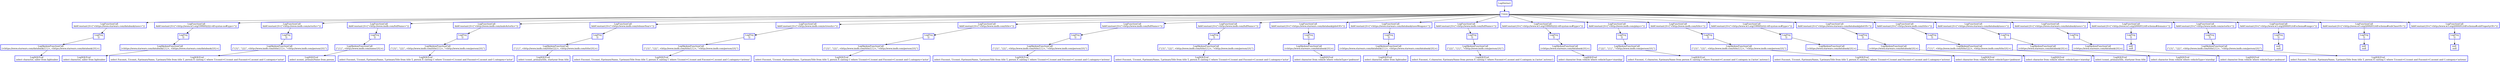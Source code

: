 digraph  g{
node [shape=rectangle, color=black, fontcolor=black, style=bold]
0 [label="LogDistinct" , color = blue] ; 
1 [label="Union", color = blue] ; 
0 -> 1 ; 
2 [label="LogFunctionCall
AddConstant{0=(\"<https://www.starwars.com/databank/uses>\")}" , color = blue] ; 
1 -> 2 ; 
3 [label="LogProj
[]" , color = blue] ; 
2 -> 3 ; 
4 [label="LogSkolemFunctionCall
(<https://www.starwars.com/databank/{1}>, <https://www.starwars.com/databank/{0}>)" , color = blue] ; 
3 -> 4 ; 
5 [label="LogSQLEval 
select character, saber from lightsaber", color = blue] ; 
4 -> 5 ; 
7 [label="LogFunctionCall
AddConstant{0=(\"<http://www.w3.org/1999/02/22-rdf-syntax-ns#type>\")}" , color = blue] ; 
1 -> 7 ; 
8 [label="LogProj
[]" , color = blue] ; 
7 -> 8 ; 
9 [label="LogSkolemFunctionCall
(<https://www.starwars.com/databank/{1}>, <https://www.starwars.com/databank/{0}>)" , color = blue] ; 
8 -> 9 ; 
10 [label="LogSQLEval 
select character, saber from lightsaber", color = blue] ; 
9 -> 10 ; 
12 [label="LogFunctionCall
AddConstant{0=(\"<http://www.imdb.com/actorIn>\")}" , color = blue] ; 
1 -> 12 ; 
13 [label="LogProj
[]" , color = blue] ; 
12 -> 13 ; 
14 [label="LogSkolemFunctionCall
(\"{3}\", \"{2}\", <http://www.imdb.com/title/{1}>, \"<http://www.imdb.com/person/{0}\")" , color = blue] ; 
13 -> 14 ; 
15 [label="LogSQLEval 
select P.nconst, T.tconst, P.primaryName, T.primaryTitle from title T, person P, casting C where T.tconst=C.tconst and P.nconst=C.nconst and C.category='actor'", color = blue] ; 
14 -> 15 ; 
17 [label="LogFunctionCall
AddConstant{0=(\"<http://www.imdb.com/fullName>\")}" , color = blue] ; 
1 -> 17 ; 
18 [label="LogProj
[]" , color = blue] ; 
17 -> 18 ; 
19 [label="LogSkolemFunctionCall
(\"{1}\", <http://www.imdb.com/name/{0}>)" , color = blue] ; 
18 -> 19 ; 
20 [label="LogSQLEval 
select nconst, primaryName from person", color = blue] ; 
19 -> 20 ; 
22 [label="LogFunctionCall
AddConstant{0=(\"<http://www.imdb.com/maleActorIn>\")}" , color = blue] ; 
1 -> 22 ; 
23 [label="LogProj
[]" , color = blue] ; 
22 -> 23 ; 
24 [label="LogSkolemFunctionCall
(\"{3}\", \"{2}\", <http://www.imdb.com/title/{1}>, \"<http://www.imdb.com/person/{0}\")" , color = blue] ; 
23 -> 24 ; 
25 [label="LogSQLEval 
select P.nconst, T.tconst, P.primaryName, T.primaryTitle from title T, person P, casting C where T.tconst=C.tconst and P.nconst=C.nconst and C.category='actor'", color = blue] ; 
24 -> 25 ; 
27 [label="LogFunctionCall
AddConstant{0=(\"<http://www.imdb.com/releaseYear>\")}" , color = blue] ; 
1 -> 27 ; 
28 [label="LogProj
[]" , color = blue] ; 
27 -> 28 ; 
29 [label="LogSkolemFunctionCall
(\"{1}\", <http://www.imdb.com/title/{2}>, <http://www.imdb.com/title/{0}>)" , color = blue] ; 
28 -> 29 ; 
30 [label="LogSQLEval 
select tconst, primarytitle, startyear from title", color = blue] ; 
29 -> 30 ; 
32 [label="LogFunctionCall
AddConstant{0=(\"<http://www.imdb.com/actressIn>\")}" , color = blue] ; 
1 -> 32 ; 
33 [label="LogProj
[]" , color = blue] ; 
32 -> 33 ; 
34 [label="LogSkolemFunctionCall
(\"{3}\", \"{2}\", <http://www.imdb.com/title/{1}>, \"<http://www.imdb.com/person/{0}\")" , color = blue] ; 
33 -> 34 ; 
35 [label="LogSQLEval 
select P.nconst, T.tconst, P.primaryName, T.primaryTitle from title T, person P, casting C where T.tconst=C.tconst and P.nconst=C.nconst and C.category='actress'", color = blue] ; 
34 -> 35 ; 
37 [label="LogFunctionCall
AddConstant{0=(\"<http://www.imdb.com/title>\")}" , color = blue] ; 
1 -> 37 ; 
38 [label="LogProj
[]" , color = blue] ; 
37 -> 38 ; 
39 [label="LogSkolemFunctionCall
(\"{3}\", \"{2}\", <http://www.imdb.com/title/{1}>, \"<http://www.imdb.com/person/{0}\")" , color = blue] ; 
38 -> 39 ; 
40 [label="LogSQLEval 
select P.nconst, T.tconst, P.primaryName, T.primaryTitle from title T, person P, casting C where T.tconst=C.tconst and P.nconst=C.nconst and C.category='actor'", color = blue] ; 
39 -> 40 ; 
42 [label="LogFunctionCall
AddConstant{0=(\"<http://www.imdb.com/fullName>\")}" , color = blue] ; 
1 -> 42 ; 
43 [label="LogProj
[]" , color = blue] ; 
42 -> 43 ; 
44 [label="LogSkolemFunctionCall
(\"{3}\", \"{2}\", <http://www.imdb.com/title/{1}>, \"<http://www.imdb.com/person/{0}\")" , color = blue] ; 
43 -> 44 ; 
45 [label="LogSQLEval 
select P.nconst, T.tconst, P.primaryName, T.primaryTitle from title T, person P, casting C where T.tconst=C.tconst and P.nconst=C.nconst and C.category='actress'", color = blue] ; 
44 -> 45 ; 
47 [label="LogFunctionCall
AddConstant{0=(\"<http://www.imdb.com/fullName>\")}" , color = blue] ; 
1 -> 47 ; 
48 [label="LogProj
[]" , color = blue] ; 
47 -> 48 ; 
49 [label="LogSkolemFunctionCall
(\"{3}\", \"{2}\", <http://www.imdb.com/title/{1}>, \"<http://www.imdb.com/person/{0}\")" , color = blue] ; 
48 -> 49 ; 
50 [label="LogSQLEval 
select P.nconst, T.tconst, P.primaryName, T.primaryTitle from title T, person P, casting C where T.tconst=C.tconst and P.nconst=C.nconst and C.category='actor'", color = blue] ; 
49 -> 50 ; 
52 [label="LogFunctionCall
AddConstant{0=(\"<https://www.starwars.com/databank/pilotOf>\")}" , color = blue] ; 
1 -> 52 ; 
53 [label="LogProj
[]" , color = blue] ; 
52 -> 53 ; 
54 [label="LogSkolemFunctionCall
(<https://www.starwars.com/databank/{0}>)" , color = blue] ; 
53 -> 54 ; 
55 [label="LogSQLEval 
select character from vehicle where vehicleType='podracer'", color = blue] ; 
54 -> 55 ; 
57 [label="LogFunctionCall
AddConstant{0=(\"<https://www.starwars.com/databank/usesWeapon>\")}" , color = blue] ; 
1 -> 57 ; 
58 [label="LogProj
[]" , color = blue] ; 
57 -> 58 ; 
59 [label="LogSkolemFunctionCall
(<https://www.starwars.com/databank/{1}>, <https://www.starwars.com/databank/{0}>)" , color = blue] ; 
58 -> 59 ; 
60 [label="LogSQLEval 
select character, saber from lightsaber", color = blue] ; 
59 -> 60 ; 
62 [label="LogFunctionCall
AddConstant{0=(\"<http://www.imdb.com/fullName>\")}" , color = blue] ; 
1 -> 62 ; 
63 [label="LogProj
[]" , color = blue] ; 
62 -> 63 ; 
64 [label="LogSkolemFunctionCall
(\"{2}\", \"{1}\", \"<http://www.imdb.com/person/{0}\")" , color = blue] ; 
63 -> 64 ; 
65 [label="LogSQLEval 
select P.nconst, C.character, P.primaryName from person P, casting C where P.nconst=C.nconst and C.category in ('actor','actress')", color = blue] ; 
64 -> 65 ; 
67 [label="LogFunctionCall
AddConstant{0=(\"<http://www.w3.org/1999/02/22-rdf-syntax-ns#type>\")}" , color = blue] ; 
1 -> 67 ; 
68 [label="LogProj
[]" , color = blue] ; 
67 -> 68 ; 
69 [label="LogSkolemFunctionCall
(<https://www.starwars.com/databank/{0}>)" , color = blue] ; 
68 -> 69 ; 
70 [label="LogSQLEval 
select character from vehicle where vehicleType='starship'", color = blue] ; 
69 -> 70 ; 
72 [label="LogFunctionCall
AddConstant{0=(\"<http://www.imdb.com/plays>\")}" , color = blue] ; 
1 -> 72 ; 
73 [label="LogProj
[]" , color = blue] ; 
72 -> 73 ; 
74 [label="LogSkolemFunctionCall
(\"{2}\", \"{1}\", \"<http://www.imdb.com/person/{0}\")" , color = blue] ; 
73 -> 74 ; 
75 [label="LogSQLEval 
select P.nconst, C.character, P.primaryName from person P, casting C where P.nconst=C.nconst and C.category in ('actor','actress')", color = blue] ; 
74 -> 75 ; 
77 [label="LogFunctionCall
AddConstant{0=(\"<http://www.imdb.com/title>\")}" , color = blue] ; 
1 -> 77 ; 
78 [label="LogProj
[]" , color = blue] ; 
77 -> 78 ; 
79 [label="LogSkolemFunctionCall
(\"{3}\", \"{2}\", <http://www.imdb.com/title/{1}>, \"<http://www.imdb.com/person/{0}\")" , color = blue] ; 
78 -> 79 ; 
80 [label="LogSQLEval 
select P.nconst, T.tconst, P.primaryName, T.primaryTitle from title T, person P, casting C where T.tconst=C.tconst and P.nconst=C.nconst and C.category='actress'", color = blue] ; 
79 -> 80 ; 
82 [label="LogFunctionCall
AddConstant{0=(\"<http://www.w3.org/1999/02/22-rdf-syntax-ns#type>\")}" , color = blue] ; 
1 -> 82 ; 
83 [label="LogProj
[]" , color = blue] ; 
82 -> 83 ; 
84 [label="LogSkolemFunctionCall
(<https://www.starwars.com/databank/{0}>)" , color = blue] ; 
83 -> 84 ; 
85 [label="LogSQLEval 
select character from vehicle where vehicleType='podracer'", color = blue] ; 
84 -> 85 ; 
87 [label="LogFunctionCall
AddConstant{0=(\"<https://www.starwars.com/databank/pilotOf>\")}" , color = blue] ; 
1 -> 87 ; 
88 [label="LogProj
[]" , color = blue] ; 
87 -> 88 ; 
89 [label="LogSkolemFunctionCall
(<https://www.starwars.com/databank/{0}>)" , color = blue] ; 
88 -> 89 ; 
90 [label="LogSQLEval 
select character from vehicle where vehicleType='starship'", color = blue] ; 
89 -> 90 ; 
92 [label="LogFunctionCall
AddConstant{0=(\"<http://www.imdb.com/title>\")}" , color = blue] ; 
1 -> 92 ; 
93 [label="LogProj
[]" , color = blue] ; 
92 -> 93 ; 
94 [label="LogSkolemFunctionCall
(\"{1}\", <http://www.imdb.com/title/{2}>, <http://www.imdb.com/title/{0}>)" , color = blue] ; 
93 -> 94 ; 
95 [label="LogSQLEval 
select tconst, primarytitle, startyear from title", color = blue] ; 
94 -> 95 ; 
97 [label="LogFunctionCall
AddConstant{0=(\"<https://www.starwars.com/databank/uses>\")}" , color = blue] ; 
1 -> 97 ; 
98 [label="LogProj
[]" , color = blue] ; 
97 -> 98 ; 
99 [label="LogSkolemFunctionCall
(<https://www.starwars.com/databank/{0}>)" , color = blue] ; 
98 -> 99 ; 
100 [label="LogSQLEval 
select character from vehicle where vehicleType='starship'", color = blue] ; 
99 -> 100 ; 
102 [label="LogFunctionCall
AddConstant{0=(\"<https://www.starwars.com/databank/uses>\")}" , color = blue] ; 
1 -> 102 ; 
103 [label="LogProj
[]" , color = blue] ; 
102 -> 103 ; 
104 [label="LogSkolemFunctionCall
(<https://www.starwars.com/databank/{0}>)" , color = blue] ; 
103 -> 104 ; 
105 [label="LogSQLEval 
select character from vehicle where vehicleType='podracer'", color = blue] ; 
104 -> 105 ; 
107 [label="LogFunctionCall
AddConstant{0=(\"<http://www.w3.org/2000/01/rdf-schema#domain>\")}" , color = blue] ; 
1 -> 107 ; 
108 [label="LogProj
[]" , color = blue] ; 
107 -> 108 ; 
109 [label="null 
null", color = blue] ; 
108 -> 109 ; 
111 [label="LogFunctionCall
AddConstant{0=(\"<http://www.imdb.com/actorIn>\")}" , color = blue] ; 
1 -> 111 ; 
112 [label="LogProj
[]" , color = blue] ; 
111 -> 112 ; 
113 [label="LogSkolemFunctionCall
(\"{3}\", \"{2}\", <http://www.imdb.com/title/{1}>, \"<http://www.imdb.com/person/{0}\")" , color = blue] ; 
112 -> 113 ; 
114 [label="LogSQLEval 
select P.nconst, T.tconst, P.primaryName, T.primaryTitle from title T, person P, casting C where T.tconst=C.tconst and P.nconst=C.nconst and C.category='actress'", color = blue] ; 
113 -> 114 ; 
116 [label="LogFunctionCall
AddConstant{0=(\"<http://www.w3.org/2000/01/rdf-schema#range>\")}" , color = blue] ; 
1 -> 116 ; 
117 [label="LogProj
[]" , color = blue] ; 
116 -> 117 ; 
118 [label="null 
null", color = blue] ; 
117 -> 118 ; 
120 [label="LogFunctionCall
AddConstant{0=(\"<http://www.w3.org/2000/01/rdf-schema#subClassOf>\")}" , color = blue] ; 
1 -> 120 ; 
121 [label="LogProj
[]" , color = blue] ; 
120 -> 121 ; 
122 [label="null 
null", color = blue] ; 
121 -> 122 ; 
124 [label="LogFunctionCall
AddConstant{0=(\"<http://www.w3.org/2000/01/rdf-schema#subPropertyOf>\")}" , color = blue] ; 
1 -> 124 ; 
125 [label="LogProj
[]" , color = blue] ; 
124 -> 125 ; 
126 [label="null 
null", color = blue] ; 
125 -> 126 ; 
}

